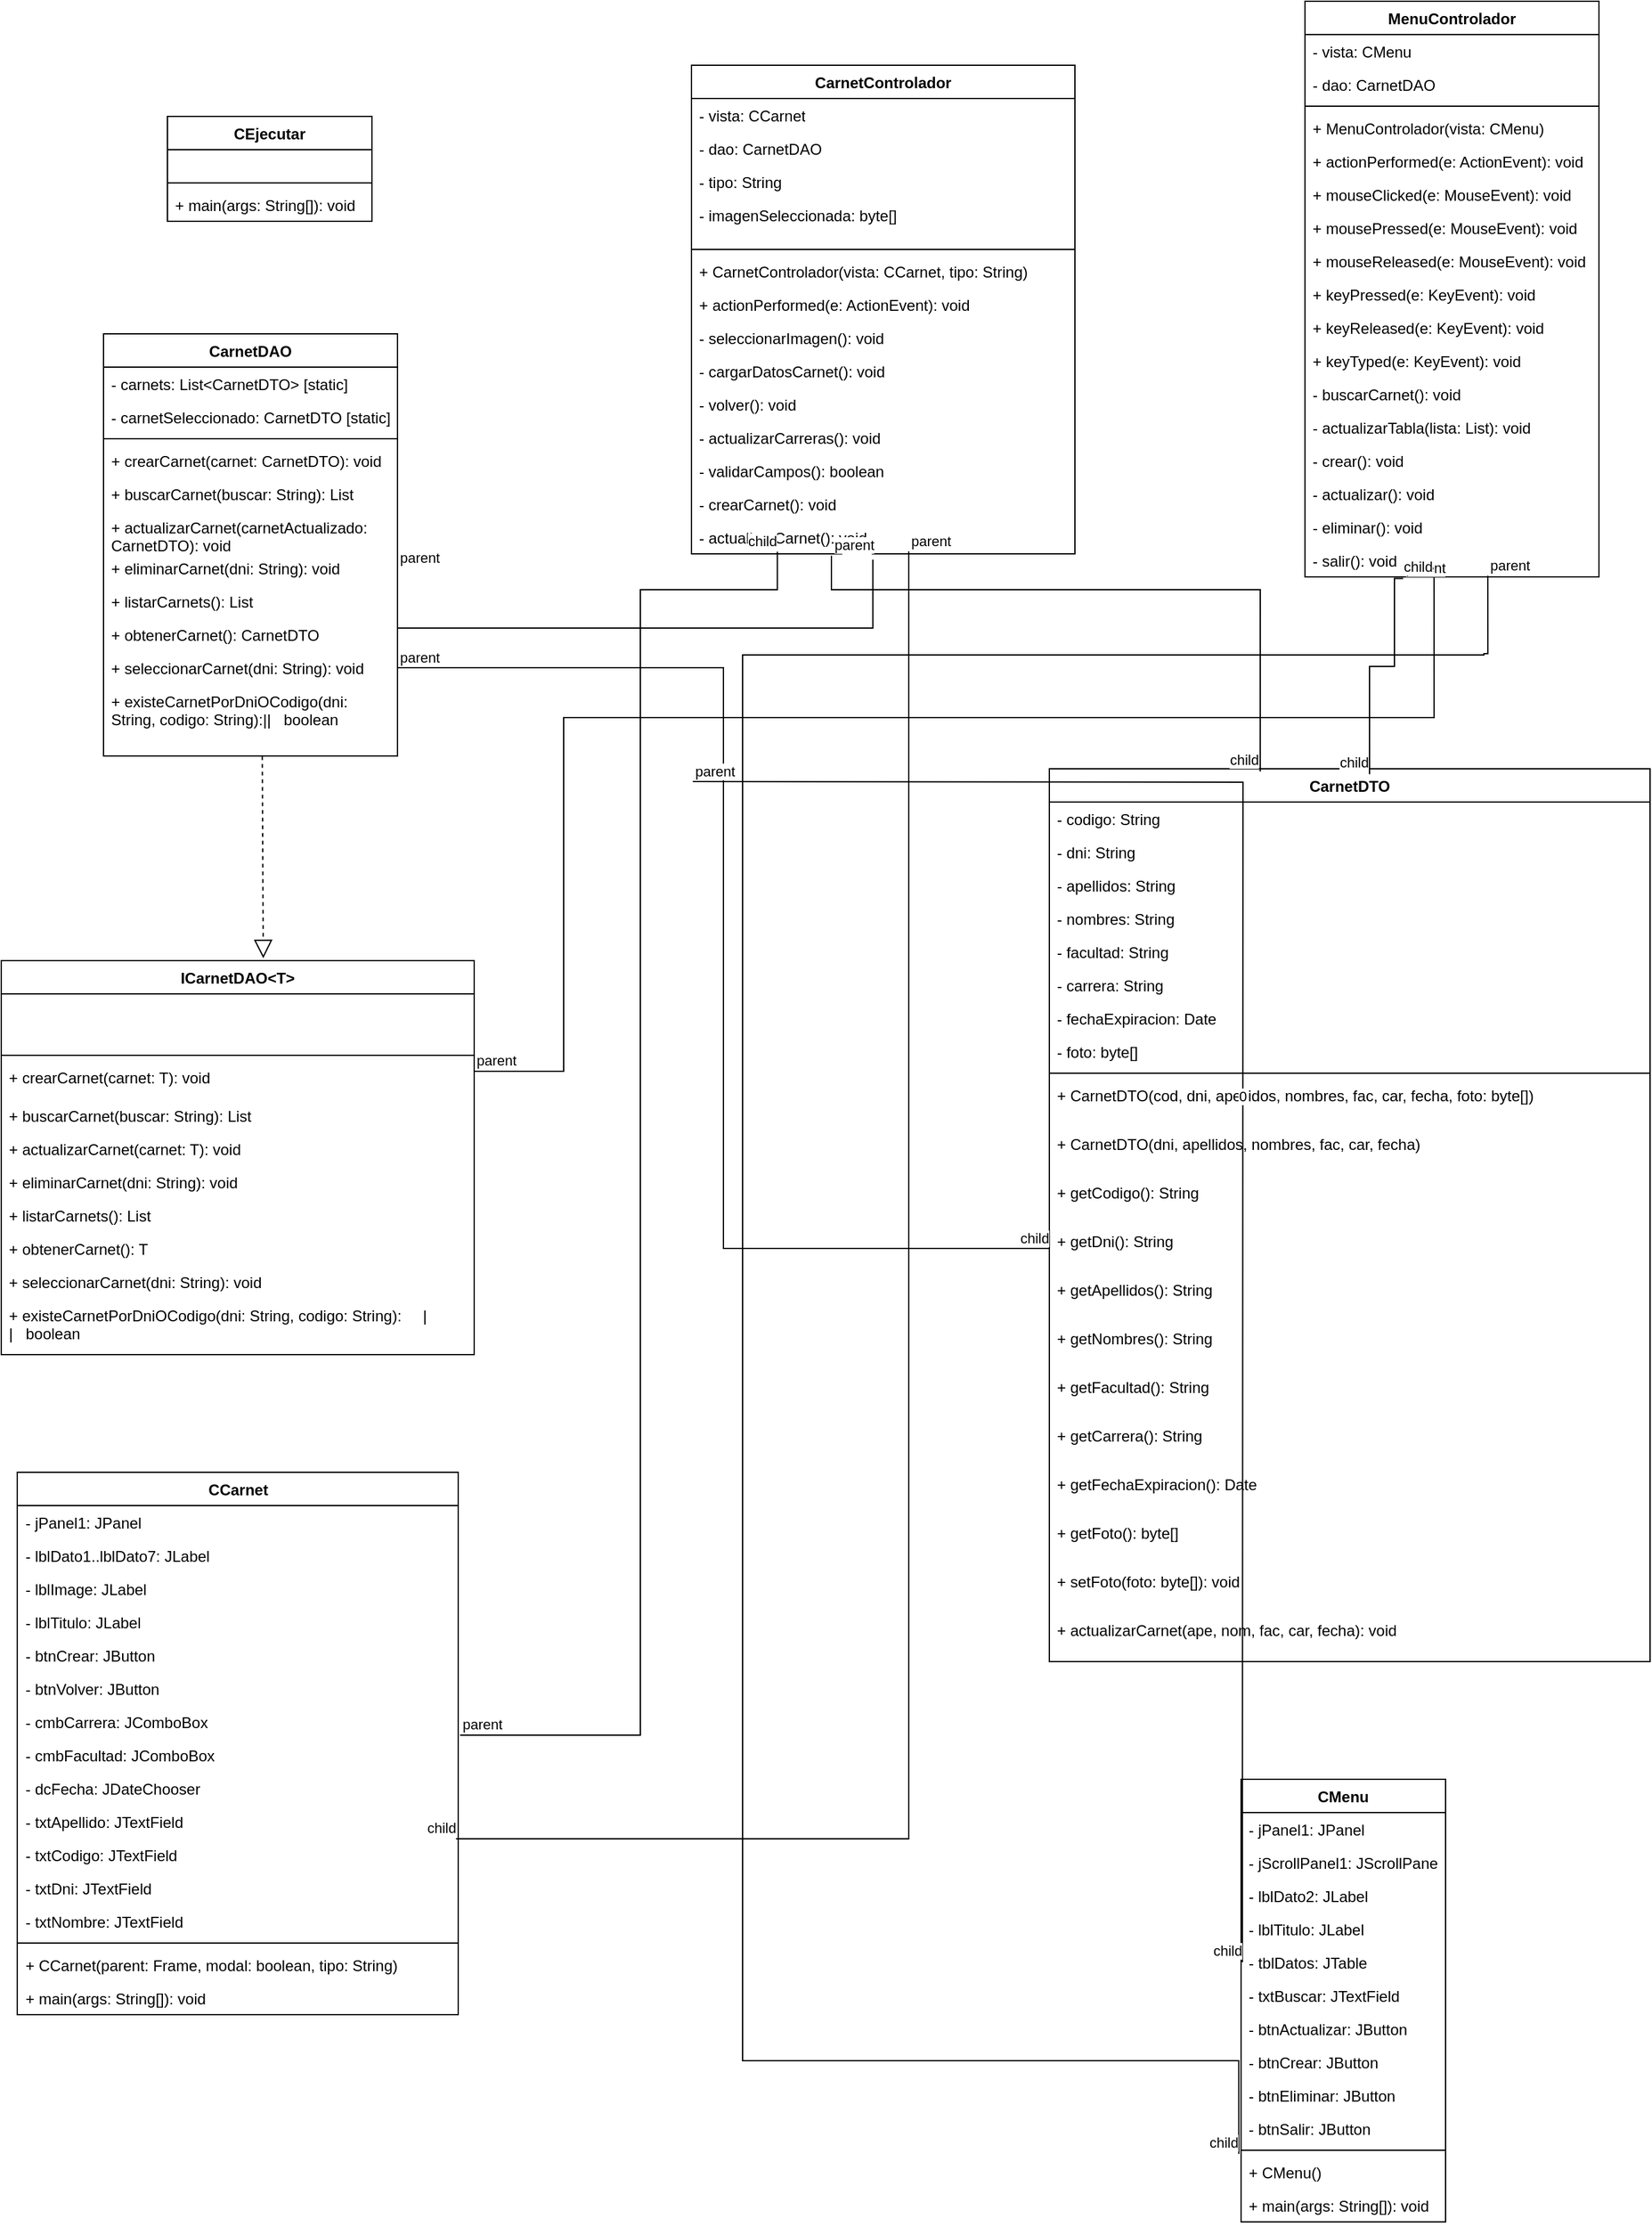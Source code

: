 <mxfile version="26.2.14">
  <diagram name="Página-1" id="1WDI7bkXroPuL8pPdMSs">
    <mxGraphModel dx="2328" dy="824" grid="1" gridSize="10" guides="1" tooltips="1" connect="1" arrows="1" fold="1" page="1" pageScale="1" pageWidth="827" pageHeight="1169" math="0" shadow="0">
      <root>
        <mxCell id="0" />
        <mxCell id="1" parent="0" />
        <mxCell id="vDayqFZo1VbvIVlrN7os-1" value="&lt;font style=&quot;vertical-align: inherit;&quot;&gt;&lt;font style=&quot;vertical-align: inherit;&quot;&gt;&lt;font style=&quot;vertical-align: inherit;&quot;&gt;&lt;font style=&quot;vertical-align: inherit;&quot;&gt;CarnetControlador&lt;/font&gt;&lt;/font&gt;&lt;/font&gt;&lt;/font&gt;" style="swimlane;fontStyle=1;align=center;verticalAlign=top;childLayout=stackLayout;horizontal=1;startSize=26;horizontalStack=0;resizeParent=1;resizeParentMax=0;resizeLast=0;collapsible=1;marginBottom=0;whiteSpace=wrap;html=1;" vertex="1" parent="1">
          <mxGeometry x="-110" y="80" width="300" height="382" as="geometry" />
        </mxCell>
        <mxCell id="vDayqFZo1VbvIVlrN7os-2" value="&lt;font style=&quot;vertical-align: inherit;&quot;&gt;&lt;font style=&quot;vertical-align: inherit;&quot;&gt;- vista: CCarnet&lt;/font&gt;&lt;/font&gt;" style="text;strokeColor=none;fillColor=none;align=left;verticalAlign=top;spacingLeft=4;spacingRight=4;overflow=hidden;rotatable=0;points=[[0,0.5],[1,0.5]];portConstraint=eastwest;whiteSpace=wrap;html=1;" vertex="1" parent="vDayqFZo1VbvIVlrN7os-1">
          <mxGeometry y="26" width="300" height="26" as="geometry" />
        </mxCell>
        <mxCell id="vDayqFZo1VbvIVlrN7os-44" value="- dao: CarnetDAO" style="text;strokeColor=none;fillColor=none;align=left;verticalAlign=top;spacingLeft=4;spacingRight=4;overflow=hidden;rotatable=0;points=[[0,0.5],[1,0.5]];portConstraint=eastwest;whiteSpace=wrap;html=1;" vertex="1" parent="vDayqFZo1VbvIVlrN7os-1">
          <mxGeometry y="52" width="300" height="26" as="geometry" />
        </mxCell>
        <mxCell id="vDayqFZo1VbvIVlrN7os-43" value="- tipo: String" style="text;strokeColor=none;fillColor=none;align=left;verticalAlign=top;spacingLeft=4;spacingRight=4;overflow=hidden;rotatable=0;points=[[0,0.5],[1,0.5]];portConstraint=eastwest;whiteSpace=wrap;html=1;" vertex="1" parent="vDayqFZo1VbvIVlrN7os-1">
          <mxGeometry y="78" width="300" height="26" as="geometry" />
        </mxCell>
        <mxCell id="vDayqFZo1VbvIVlrN7os-42" value="- imagenSeleccionada: byte[]" style="text;strokeColor=none;fillColor=none;align=left;verticalAlign=top;spacingLeft=4;spacingRight=4;overflow=hidden;rotatable=0;points=[[0,0.5],[1,0.5]];portConstraint=eastwest;whiteSpace=wrap;html=1;" vertex="1" parent="vDayqFZo1VbvIVlrN7os-1">
          <mxGeometry y="104" width="300" height="36" as="geometry" />
        </mxCell>
        <mxCell id="vDayqFZo1VbvIVlrN7os-3" value="" style="line;strokeWidth=1;fillColor=none;align=left;verticalAlign=middle;spacingTop=-1;spacingLeft=3;spacingRight=3;rotatable=0;labelPosition=right;points=[];portConstraint=eastwest;strokeColor=inherit;" vertex="1" parent="vDayqFZo1VbvIVlrN7os-1">
          <mxGeometry y="140" width="300" height="8" as="geometry" />
        </mxCell>
        <mxCell id="vDayqFZo1VbvIVlrN7os-4" value="+ CarnetControlador(vista: CCarnet, tipo: String)" style="text;strokeColor=none;fillColor=none;align=left;verticalAlign=top;spacingLeft=4;spacingRight=4;overflow=hidden;rotatable=0;points=[[0,0.5],[1,0.5]];portConstraint=eastwest;whiteSpace=wrap;html=1;" vertex="1" parent="vDayqFZo1VbvIVlrN7os-1">
          <mxGeometry y="148" width="300" height="26" as="geometry" />
        </mxCell>
        <mxCell id="vDayqFZo1VbvIVlrN7os-50" value="+ actionPerformed(e: ActionEvent): void" style="text;strokeColor=none;fillColor=none;align=left;verticalAlign=top;spacingLeft=4;spacingRight=4;overflow=hidden;rotatable=0;points=[[0,0.5],[1,0.5]];portConstraint=eastwest;whiteSpace=wrap;html=1;" vertex="1" parent="vDayqFZo1VbvIVlrN7os-1">
          <mxGeometry y="174" width="300" height="26" as="geometry" />
        </mxCell>
        <mxCell id="vDayqFZo1VbvIVlrN7os-49" value="- seleccionarImagen(): void" style="text;strokeColor=none;fillColor=none;align=left;verticalAlign=top;spacingLeft=4;spacingRight=4;overflow=hidden;rotatable=0;points=[[0,0.5],[1,0.5]];portConstraint=eastwest;whiteSpace=wrap;html=1;" vertex="1" parent="vDayqFZo1VbvIVlrN7os-1">
          <mxGeometry y="200" width="300" height="26" as="geometry" />
        </mxCell>
        <mxCell id="vDayqFZo1VbvIVlrN7os-48" value="- cargarDatosCarnet(): void" style="text;strokeColor=none;fillColor=none;align=left;verticalAlign=top;spacingLeft=4;spacingRight=4;overflow=hidden;rotatable=0;points=[[0,0.5],[1,0.5]];portConstraint=eastwest;whiteSpace=wrap;html=1;" vertex="1" parent="vDayqFZo1VbvIVlrN7os-1">
          <mxGeometry y="226" width="300" height="26" as="geometry" />
        </mxCell>
        <mxCell id="vDayqFZo1VbvIVlrN7os-47" value="- volver(): void" style="text;strokeColor=none;fillColor=none;align=left;verticalAlign=top;spacingLeft=4;spacingRight=4;overflow=hidden;rotatable=0;points=[[0,0.5],[1,0.5]];portConstraint=eastwest;whiteSpace=wrap;html=1;" vertex="1" parent="vDayqFZo1VbvIVlrN7os-1">
          <mxGeometry y="252" width="300" height="26" as="geometry" />
        </mxCell>
        <mxCell id="vDayqFZo1VbvIVlrN7os-46" value="- actualizarCarreras(): void" style="text;strokeColor=none;fillColor=none;align=left;verticalAlign=top;spacingLeft=4;spacingRight=4;overflow=hidden;rotatable=0;points=[[0,0.5],[1,0.5]];portConstraint=eastwest;whiteSpace=wrap;html=1;" vertex="1" parent="vDayqFZo1VbvIVlrN7os-1">
          <mxGeometry y="278" width="300" height="26" as="geometry" />
        </mxCell>
        <mxCell id="vDayqFZo1VbvIVlrN7os-45" value="- validarCampos(): boolean" style="text;strokeColor=none;fillColor=none;align=left;verticalAlign=top;spacingLeft=4;spacingRight=4;overflow=hidden;rotatable=0;points=[[0,0.5],[1,0.5]];portConstraint=eastwest;whiteSpace=wrap;html=1;" vertex="1" parent="vDayqFZo1VbvIVlrN7os-1">
          <mxGeometry y="304" width="300" height="26" as="geometry" />
        </mxCell>
        <mxCell id="vDayqFZo1VbvIVlrN7os-52" value="- crearCarnet(): void" style="text;strokeColor=none;fillColor=none;align=left;verticalAlign=top;spacingLeft=4;spacingRight=4;overflow=hidden;rotatable=0;points=[[0,0.5],[1,0.5]];portConstraint=eastwest;whiteSpace=wrap;html=1;" vertex="1" parent="vDayqFZo1VbvIVlrN7os-1">
          <mxGeometry y="330" width="300" height="26" as="geometry" />
        </mxCell>
        <mxCell id="vDayqFZo1VbvIVlrN7os-51" value="- actualizarCarnet(): void" style="text;strokeColor=none;fillColor=none;align=left;verticalAlign=top;spacingLeft=4;spacingRight=4;overflow=hidden;rotatable=0;points=[[0,0.5],[1,0.5]];portConstraint=eastwest;whiteSpace=wrap;html=1;" vertex="1" parent="vDayqFZo1VbvIVlrN7os-1">
          <mxGeometry y="356" width="300" height="26" as="geometry" />
        </mxCell>
        <mxCell id="vDayqFZo1VbvIVlrN7os-21" value="MenuControlador" style="swimlane;fontStyle=1;align=center;verticalAlign=top;childLayout=stackLayout;horizontal=1;startSize=26;horizontalStack=0;resizeParent=1;resizeParentMax=0;resizeLast=0;collapsible=1;marginBottom=0;whiteSpace=wrap;html=1;" vertex="1" parent="1">
          <mxGeometry x="370" y="30" width="230" height="450" as="geometry" />
        </mxCell>
        <mxCell id="vDayqFZo1VbvIVlrN7os-22" value="- vista: CMenu" style="text;strokeColor=none;fillColor=none;align=left;verticalAlign=top;spacingLeft=4;spacingRight=4;overflow=hidden;rotatable=0;points=[[0,0.5],[1,0.5]];portConstraint=eastwest;whiteSpace=wrap;html=1;" vertex="1" parent="vDayqFZo1VbvIVlrN7os-21">
          <mxGeometry y="26" width="230" height="26" as="geometry" />
        </mxCell>
        <mxCell id="vDayqFZo1VbvIVlrN7os-53" value="- dao: CarnetDAO" style="text;strokeColor=none;fillColor=none;align=left;verticalAlign=top;spacingLeft=4;spacingRight=4;overflow=hidden;rotatable=0;points=[[0,0.5],[1,0.5]];portConstraint=eastwest;whiteSpace=wrap;html=1;" vertex="1" parent="vDayqFZo1VbvIVlrN7os-21">
          <mxGeometry y="52" width="230" height="26" as="geometry" />
        </mxCell>
        <mxCell id="vDayqFZo1VbvIVlrN7os-23" value="" style="line;strokeWidth=1;fillColor=none;align=left;verticalAlign=middle;spacingTop=-1;spacingLeft=3;spacingRight=3;rotatable=0;labelPosition=right;points=[];portConstraint=eastwest;strokeColor=inherit;" vertex="1" parent="vDayqFZo1VbvIVlrN7os-21">
          <mxGeometry y="78" width="230" height="8" as="geometry" />
        </mxCell>
        <mxCell id="vDayqFZo1VbvIVlrN7os-24" value="+ MenuControlador(vista: CMenu)" style="text;strokeColor=none;fillColor=none;align=left;verticalAlign=top;spacingLeft=4;spacingRight=4;overflow=hidden;rotatable=0;points=[[0,0.5],[1,0.5]];portConstraint=eastwest;whiteSpace=wrap;html=1;" vertex="1" parent="vDayqFZo1VbvIVlrN7os-21">
          <mxGeometry y="86" width="230" height="26" as="geometry" />
        </mxCell>
        <mxCell id="vDayqFZo1VbvIVlrN7os-65" value="+ actionPerformed(e: ActionEvent): void" style="text;strokeColor=none;fillColor=none;align=left;verticalAlign=top;spacingLeft=4;spacingRight=4;overflow=hidden;rotatable=0;points=[[0,0.5],[1,0.5]];portConstraint=eastwest;whiteSpace=wrap;html=1;" vertex="1" parent="vDayqFZo1VbvIVlrN7os-21">
          <mxGeometry y="112" width="230" height="26" as="geometry" />
        </mxCell>
        <mxCell id="vDayqFZo1VbvIVlrN7os-64" value="+ mouseClicked(e: MouseEvent): void" style="text;strokeColor=none;fillColor=none;align=left;verticalAlign=top;spacingLeft=4;spacingRight=4;overflow=hidden;rotatable=0;points=[[0,0.5],[1,0.5]];portConstraint=eastwest;whiteSpace=wrap;html=1;" vertex="1" parent="vDayqFZo1VbvIVlrN7os-21">
          <mxGeometry y="138" width="230" height="26" as="geometry" />
        </mxCell>
        <mxCell id="vDayqFZo1VbvIVlrN7os-63" value="+ mousePressed(e: MouseEvent): void" style="text;strokeColor=none;fillColor=none;align=left;verticalAlign=top;spacingLeft=4;spacingRight=4;overflow=hidden;rotatable=0;points=[[0,0.5],[1,0.5]];portConstraint=eastwest;whiteSpace=wrap;html=1;" vertex="1" parent="vDayqFZo1VbvIVlrN7os-21">
          <mxGeometry y="164" width="230" height="26" as="geometry" />
        </mxCell>
        <mxCell id="vDayqFZo1VbvIVlrN7os-62" value="+ mouseReleased(e: MouseEvent): void" style="text;strokeColor=none;fillColor=none;align=left;verticalAlign=top;spacingLeft=4;spacingRight=4;overflow=hidden;rotatable=0;points=[[0,0.5],[1,0.5]];portConstraint=eastwest;whiteSpace=wrap;html=1;" vertex="1" parent="vDayqFZo1VbvIVlrN7os-21">
          <mxGeometry y="190" width="230" height="26" as="geometry" />
        </mxCell>
        <mxCell id="vDayqFZo1VbvIVlrN7os-61" value="+ keyPressed(e: KeyEvent): void" style="text;strokeColor=none;fillColor=none;align=left;verticalAlign=top;spacingLeft=4;spacingRight=4;overflow=hidden;rotatable=0;points=[[0,0.5],[1,0.5]];portConstraint=eastwest;whiteSpace=wrap;html=1;" vertex="1" parent="vDayqFZo1VbvIVlrN7os-21">
          <mxGeometry y="216" width="230" height="26" as="geometry" />
        </mxCell>
        <mxCell id="vDayqFZo1VbvIVlrN7os-60" value="+ keyReleased(e: KeyEvent): void" style="text;strokeColor=none;fillColor=none;align=left;verticalAlign=top;spacingLeft=4;spacingRight=4;overflow=hidden;rotatable=0;points=[[0,0.5],[1,0.5]];portConstraint=eastwest;whiteSpace=wrap;html=1;" vertex="1" parent="vDayqFZo1VbvIVlrN7os-21">
          <mxGeometry y="242" width="230" height="26" as="geometry" />
        </mxCell>
        <mxCell id="vDayqFZo1VbvIVlrN7os-59" value="+ keyTyped(e: KeyEvent): void" style="text;strokeColor=none;fillColor=none;align=left;verticalAlign=top;spacingLeft=4;spacingRight=4;overflow=hidden;rotatable=0;points=[[0,0.5],[1,0.5]];portConstraint=eastwest;whiteSpace=wrap;html=1;" vertex="1" parent="vDayqFZo1VbvIVlrN7os-21">
          <mxGeometry y="268" width="230" height="26" as="geometry" />
        </mxCell>
        <mxCell id="vDayqFZo1VbvIVlrN7os-58" value="- buscarCarnet(): void" style="text;strokeColor=none;fillColor=none;align=left;verticalAlign=top;spacingLeft=4;spacingRight=4;overflow=hidden;rotatable=0;points=[[0,0.5],[1,0.5]];portConstraint=eastwest;whiteSpace=wrap;html=1;" vertex="1" parent="vDayqFZo1VbvIVlrN7os-21">
          <mxGeometry y="294" width="230" height="26" as="geometry" />
        </mxCell>
        <mxCell id="vDayqFZo1VbvIVlrN7os-57" value="- actualizarTabla(lista: List&lt;CarnetDTO&gt;): void" style="text;strokeColor=none;fillColor=none;align=left;verticalAlign=top;spacingLeft=4;spacingRight=4;overflow=hidden;rotatable=0;points=[[0,0.5],[1,0.5]];portConstraint=eastwest;whiteSpace=wrap;html=1;" vertex="1" parent="vDayqFZo1VbvIVlrN7os-21">
          <mxGeometry y="320" width="230" height="26" as="geometry" />
        </mxCell>
        <mxCell id="vDayqFZo1VbvIVlrN7os-56" value="- crear(): void" style="text;strokeColor=none;fillColor=none;align=left;verticalAlign=top;spacingLeft=4;spacingRight=4;overflow=hidden;rotatable=0;points=[[0,0.5],[1,0.5]];portConstraint=eastwest;whiteSpace=wrap;html=1;" vertex="1" parent="vDayqFZo1VbvIVlrN7os-21">
          <mxGeometry y="346" width="230" height="26" as="geometry" />
        </mxCell>
        <mxCell id="vDayqFZo1VbvIVlrN7os-55" value="- actualizar(): void" style="text;strokeColor=none;fillColor=none;align=left;verticalAlign=top;spacingLeft=4;spacingRight=4;overflow=hidden;rotatable=0;points=[[0,0.5],[1,0.5]];portConstraint=eastwest;whiteSpace=wrap;html=1;" vertex="1" parent="vDayqFZo1VbvIVlrN7os-21">
          <mxGeometry y="372" width="230" height="26" as="geometry" />
        </mxCell>
        <mxCell id="vDayqFZo1VbvIVlrN7os-54" value="- eliminar(): void" style="text;strokeColor=none;fillColor=none;align=left;verticalAlign=top;spacingLeft=4;spacingRight=4;overflow=hidden;rotatable=0;points=[[0,0.5],[1,0.5]];portConstraint=eastwest;whiteSpace=wrap;html=1;" vertex="1" parent="vDayqFZo1VbvIVlrN7os-21">
          <mxGeometry y="398" width="230" height="26" as="geometry" />
        </mxCell>
        <mxCell id="vDayqFZo1VbvIVlrN7os-66" value="- salir(): void" style="text;strokeColor=none;fillColor=none;align=left;verticalAlign=top;spacingLeft=4;spacingRight=4;overflow=hidden;rotatable=0;points=[[0,0.5],[1,0.5]];portConstraint=eastwest;whiteSpace=wrap;html=1;" vertex="1" parent="vDayqFZo1VbvIVlrN7os-21">
          <mxGeometry y="424" width="230" height="26" as="geometry" />
        </mxCell>
        <mxCell id="vDayqFZo1VbvIVlrN7os-25" value="CEjecutar" style="swimlane;fontStyle=1;align=center;verticalAlign=top;childLayout=stackLayout;horizontal=1;startSize=26;horizontalStack=0;resizeParent=1;resizeParentMax=0;resizeLast=0;collapsible=1;marginBottom=0;whiteSpace=wrap;html=1;" vertex="1" parent="1">
          <mxGeometry x="-520" y="120" width="160" height="82" as="geometry" />
        </mxCell>
        <mxCell id="vDayqFZo1VbvIVlrN7os-67" style="text;strokeColor=none;fillColor=none;align=left;verticalAlign=top;spacingLeft=4;spacingRight=4;overflow=hidden;rotatable=0;points=[[0,0.5],[1,0.5]];portConstraint=eastwest;whiteSpace=wrap;html=1;" vertex="1" parent="vDayqFZo1VbvIVlrN7os-25">
          <mxGeometry y="26" width="160" height="22" as="geometry" />
        </mxCell>
        <mxCell id="vDayqFZo1VbvIVlrN7os-27" value="" style="line;strokeWidth=1;fillColor=none;align=left;verticalAlign=middle;spacingTop=-1;spacingLeft=3;spacingRight=3;rotatable=0;labelPosition=right;points=[];portConstraint=eastwest;strokeColor=inherit;" vertex="1" parent="vDayqFZo1VbvIVlrN7os-25">
          <mxGeometry y="48" width="160" height="8" as="geometry" />
        </mxCell>
        <mxCell id="vDayqFZo1VbvIVlrN7os-28" value="+ main(args: String[]): void" style="text;strokeColor=none;fillColor=none;align=left;verticalAlign=top;spacingLeft=4;spacingRight=4;overflow=hidden;rotatable=0;points=[[0,0.5],[1,0.5]];portConstraint=eastwest;whiteSpace=wrap;html=1;" vertex="1" parent="vDayqFZo1VbvIVlrN7os-25">
          <mxGeometry y="56" width="160" height="26" as="geometry" />
        </mxCell>
        <mxCell id="vDayqFZo1VbvIVlrN7os-29" value="CarnetDAO" style="swimlane;fontStyle=1;align=center;verticalAlign=top;childLayout=stackLayout;horizontal=1;startSize=26;horizontalStack=0;resizeParent=1;resizeParentMax=0;resizeLast=0;collapsible=1;marginBottom=0;whiteSpace=wrap;html=1;" vertex="1" parent="1">
          <mxGeometry x="-570" y="290" width="230" height="330" as="geometry" />
        </mxCell>
        <mxCell id="vDayqFZo1VbvIVlrN7os-30" value="- carnets: List&amp;lt;CarnetDTO&amp;gt; [static]" style="text;strokeColor=none;fillColor=none;align=left;verticalAlign=top;spacingLeft=4;spacingRight=4;overflow=hidden;rotatable=0;points=[[0,0.5],[1,0.5]];portConstraint=eastwest;whiteSpace=wrap;html=1;" vertex="1" parent="vDayqFZo1VbvIVlrN7os-29">
          <mxGeometry y="26" width="230" height="26" as="geometry" />
        </mxCell>
        <mxCell id="vDayqFZo1VbvIVlrN7os-68" value="- carnetSeleccionado: CarnetDTO [static]" style="text;strokeColor=none;fillColor=none;align=left;verticalAlign=top;spacingLeft=4;spacingRight=4;overflow=hidden;rotatable=0;points=[[0,0.5],[1,0.5]];portConstraint=eastwest;whiteSpace=wrap;html=1;" vertex="1" parent="vDayqFZo1VbvIVlrN7os-29">
          <mxGeometry y="52" width="230" height="26" as="geometry" />
        </mxCell>
        <mxCell id="vDayqFZo1VbvIVlrN7os-31" value="" style="line;strokeWidth=1;fillColor=none;align=left;verticalAlign=middle;spacingTop=-1;spacingLeft=3;spacingRight=3;rotatable=0;labelPosition=right;points=[];portConstraint=eastwest;strokeColor=inherit;" vertex="1" parent="vDayqFZo1VbvIVlrN7os-29">
          <mxGeometry y="78" width="230" height="8" as="geometry" />
        </mxCell>
        <mxCell id="vDayqFZo1VbvIVlrN7os-32" value="+ crearCarnet(carnet: CarnetDTO): void" style="text;strokeColor=none;fillColor=none;align=left;verticalAlign=top;spacingLeft=4;spacingRight=4;overflow=hidden;rotatable=0;points=[[0,0.5],[1,0.5]];portConstraint=eastwest;whiteSpace=wrap;html=1;" vertex="1" parent="vDayqFZo1VbvIVlrN7os-29">
          <mxGeometry y="86" width="230" height="26" as="geometry" />
        </mxCell>
        <mxCell id="vDayqFZo1VbvIVlrN7os-72" value="+ buscarCarnet(buscar: String): List&lt;CarnetDTO&gt;" style="text;strokeColor=none;fillColor=none;align=left;verticalAlign=top;spacingLeft=4;spacingRight=4;overflow=hidden;rotatable=0;points=[[0,0.5],[1,0.5]];portConstraint=eastwest;whiteSpace=wrap;html=1;" vertex="1" parent="vDayqFZo1VbvIVlrN7os-29">
          <mxGeometry y="112" width="230" height="26" as="geometry" />
        </mxCell>
        <mxCell id="vDayqFZo1VbvIVlrN7os-71" value="+ actualizarCarnet(carnetActualizado: CarnetDTO): void" style="text;strokeColor=none;fillColor=none;align=left;verticalAlign=top;spacingLeft=4;spacingRight=4;overflow=hidden;rotatable=0;points=[[0,0.5],[1,0.5]];portConstraint=eastwest;whiteSpace=wrap;html=1;" vertex="1" parent="vDayqFZo1VbvIVlrN7os-29">
          <mxGeometry y="138" width="230" height="32" as="geometry" />
        </mxCell>
        <mxCell id="vDayqFZo1VbvIVlrN7os-70" value="+ eliminarCarnet(dni: String): void" style="text;strokeColor=none;fillColor=none;align=left;verticalAlign=top;spacingLeft=4;spacingRight=4;overflow=hidden;rotatable=0;points=[[0,0.5],[1,0.5]];portConstraint=eastwest;whiteSpace=wrap;html=1;" vertex="1" parent="vDayqFZo1VbvIVlrN7os-29">
          <mxGeometry y="170" width="230" height="26" as="geometry" />
        </mxCell>
        <mxCell id="vDayqFZo1VbvIVlrN7os-69" value="+ listarCarnets(): List&lt;CarnetDTO&gt;" style="text;strokeColor=none;fillColor=none;align=left;verticalAlign=top;spacingLeft=4;spacingRight=4;overflow=hidden;rotatable=0;points=[[0,0.5],[1,0.5]];portConstraint=eastwest;whiteSpace=wrap;html=1;" vertex="1" parent="vDayqFZo1VbvIVlrN7os-29">
          <mxGeometry y="196" width="230" height="26" as="geometry" />
        </mxCell>
        <mxCell id="vDayqFZo1VbvIVlrN7os-74" value="+ obtenerCarnet(): CarnetDTO" style="text;strokeColor=none;fillColor=none;align=left;verticalAlign=top;spacingLeft=4;spacingRight=4;overflow=hidden;rotatable=0;points=[[0,0.5],[1,0.5]];portConstraint=eastwest;whiteSpace=wrap;html=1;" vertex="1" parent="vDayqFZo1VbvIVlrN7os-29">
          <mxGeometry y="222" width="230" height="26" as="geometry" />
        </mxCell>
        <mxCell id="vDayqFZo1VbvIVlrN7os-73" value="+ seleccionarCarnet(dni: String): void" style="text;strokeColor=none;fillColor=none;align=left;verticalAlign=top;spacingLeft=4;spacingRight=4;overflow=hidden;rotatable=0;points=[[0,0.5],[1,0.5]];portConstraint=eastwest;whiteSpace=wrap;html=1;" vertex="1" parent="vDayqFZo1VbvIVlrN7os-29">
          <mxGeometry y="248" width="230" height="26" as="geometry" />
        </mxCell>
        <mxCell id="vDayqFZo1VbvIVlrN7os-75" value="+ existeCarnetPorDniOCodigo(dni: String, codigo: String):||&amp;nbsp; &amp;nbsp;boolean" style="text;strokeColor=none;fillColor=none;align=left;verticalAlign=top;spacingLeft=4;spacingRight=4;overflow=hidden;rotatable=0;points=[[0,0.5],[1,0.5]];portConstraint=eastwest;whiteSpace=wrap;html=1;" vertex="1" parent="vDayqFZo1VbvIVlrN7os-29">
          <mxGeometry y="274" width="230" height="56" as="geometry" />
        </mxCell>
        <mxCell id="vDayqFZo1VbvIVlrN7os-33" value="ICarnetDAO&amp;lt;T&amp;gt;" style="swimlane;fontStyle=1;align=center;verticalAlign=top;childLayout=stackLayout;horizontal=1;startSize=26;horizontalStack=0;resizeParent=1;resizeParentMax=0;resizeLast=0;collapsible=1;marginBottom=0;whiteSpace=wrap;html=1;" vertex="1" parent="1">
          <mxGeometry x="-650" y="780" width="370" height="308" as="geometry" />
        </mxCell>
        <mxCell id="vDayqFZo1VbvIVlrN7os-86" style="text;strokeColor=none;fillColor=none;align=left;verticalAlign=top;spacingLeft=4;spacingRight=4;overflow=hidden;rotatable=0;points=[[0,0.5],[1,0.5]];portConstraint=eastwest;whiteSpace=wrap;html=1;" vertex="1" parent="vDayqFZo1VbvIVlrN7os-33">
          <mxGeometry y="26" width="370" height="44" as="geometry" />
        </mxCell>
        <mxCell id="vDayqFZo1VbvIVlrN7os-35" value="" style="line;strokeWidth=1;fillColor=none;align=left;verticalAlign=middle;spacingTop=-1;spacingLeft=3;spacingRight=3;rotatable=0;labelPosition=right;points=[];portConstraint=eastwest;strokeColor=inherit;" vertex="1" parent="vDayqFZo1VbvIVlrN7os-33">
          <mxGeometry y="70" width="370" height="8" as="geometry" />
        </mxCell>
        <mxCell id="vDayqFZo1VbvIVlrN7os-36" value="+ crearCarnet(carnet: T): void" style="text;strokeColor=none;fillColor=none;align=left;verticalAlign=top;spacingLeft=4;spacingRight=4;overflow=hidden;rotatable=0;points=[[0,0.5],[1,0.5]];portConstraint=eastwest;whiteSpace=wrap;html=1;" vertex="1" parent="vDayqFZo1VbvIVlrN7os-33">
          <mxGeometry y="78" width="370" height="30" as="geometry" />
        </mxCell>
        <mxCell id="vDayqFZo1VbvIVlrN7os-85" value="+ buscarCarnet(buscar: String): List&lt;T&gt;" style="text;strokeColor=none;fillColor=none;align=left;verticalAlign=top;spacingLeft=4;spacingRight=4;overflow=hidden;rotatable=0;points=[[0,0.5],[1,0.5]];portConstraint=eastwest;whiteSpace=wrap;html=1;" vertex="1" parent="vDayqFZo1VbvIVlrN7os-33">
          <mxGeometry y="108" width="370" height="26" as="geometry" />
        </mxCell>
        <mxCell id="vDayqFZo1VbvIVlrN7os-84" value="+ actualizarCarnet(carnet: T): void" style="text;strokeColor=none;fillColor=none;align=left;verticalAlign=top;spacingLeft=4;spacingRight=4;overflow=hidden;rotatable=0;points=[[0,0.5],[1,0.5]];portConstraint=eastwest;whiteSpace=wrap;html=1;" vertex="1" parent="vDayqFZo1VbvIVlrN7os-33">
          <mxGeometry y="134" width="370" height="26" as="geometry" />
        </mxCell>
        <mxCell id="vDayqFZo1VbvIVlrN7os-83" value="+ eliminarCarnet(dni: String): void" style="text;strokeColor=none;fillColor=none;align=left;verticalAlign=top;spacingLeft=4;spacingRight=4;overflow=hidden;rotatable=0;points=[[0,0.5],[1,0.5]];portConstraint=eastwest;whiteSpace=wrap;html=1;" vertex="1" parent="vDayqFZo1VbvIVlrN7os-33">
          <mxGeometry y="160" width="370" height="26" as="geometry" />
        </mxCell>
        <mxCell id="vDayqFZo1VbvIVlrN7os-82" value="+ listarCarnets(): List&lt;T&gt;" style="text;strokeColor=none;fillColor=none;align=left;verticalAlign=top;spacingLeft=4;spacingRight=4;overflow=hidden;rotatable=0;points=[[0,0.5],[1,0.5]];portConstraint=eastwest;whiteSpace=wrap;html=1;" vertex="1" parent="vDayqFZo1VbvIVlrN7os-33">
          <mxGeometry y="186" width="370" height="26" as="geometry" />
        </mxCell>
        <mxCell id="vDayqFZo1VbvIVlrN7os-81" value="+ obtenerCarnet(): T" style="text;strokeColor=none;fillColor=none;align=left;verticalAlign=top;spacingLeft=4;spacingRight=4;overflow=hidden;rotatable=0;points=[[0,0.5],[1,0.5]];portConstraint=eastwest;whiteSpace=wrap;html=1;" vertex="1" parent="vDayqFZo1VbvIVlrN7os-33">
          <mxGeometry y="212" width="370" height="26" as="geometry" />
        </mxCell>
        <mxCell id="vDayqFZo1VbvIVlrN7os-80" value="+ seleccionarCarnet(dni: String): void" style="text;strokeColor=none;fillColor=none;align=left;verticalAlign=top;spacingLeft=4;spacingRight=4;overflow=hidden;rotatable=0;points=[[0,0.5],[1,0.5]];portConstraint=eastwest;whiteSpace=wrap;html=1;" vertex="1" parent="vDayqFZo1VbvIVlrN7os-33">
          <mxGeometry y="238" width="370" height="26" as="geometry" />
        </mxCell>
        <mxCell id="vDayqFZo1VbvIVlrN7os-79" value="+ existeCarnetPorDniOCodigo(dni: String, codigo: String):     |&#xa;|   boolean" style="text;strokeColor=none;fillColor=none;align=left;verticalAlign=top;spacingLeft=4;spacingRight=4;overflow=hidden;rotatable=0;points=[[0,0.5],[1,0.5]];portConstraint=eastwest;whiteSpace=wrap;html=1;" vertex="1" parent="vDayqFZo1VbvIVlrN7os-33">
          <mxGeometry y="264" width="370" height="44" as="geometry" />
        </mxCell>
        <mxCell id="vDayqFZo1VbvIVlrN7os-37" value="CarnetDTO" style="swimlane;fontStyle=1;align=center;verticalAlign=top;childLayout=stackLayout;horizontal=1;startSize=26;horizontalStack=0;resizeParent=1;resizeParentMax=0;resizeLast=0;collapsible=1;marginBottom=0;whiteSpace=wrap;html=1;" vertex="1" parent="1">
          <mxGeometry x="170" y="630" width="470" height="698" as="geometry" />
        </mxCell>
        <mxCell id="vDayqFZo1VbvIVlrN7os-38" value="- codigo: String" style="text;strokeColor=none;fillColor=none;align=left;verticalAlign=top;spacingLeft=4;spacingRight=4;overflow=hidden;rotatable=0;points=[[0,0.5],[1,0.5]];portConstraint=eastwest;whiteSpace=wrap;html=1;" vertex="1" parent="vDayqFZo1VbvIVlrN7os-37">
          <mxGeometry y="26" width="470" height="26" as="geometry" />
        </mxCell>
        <mxCell id="vDayqFZo1VbvIVlrN7os-92" value="- dni: String" style="text;strokeColor=none;fillColor=none;align=left;verticalAlign=top;spacingLeft=4;spacingRight=4;overflow=hidden;rotatable=0;points=[[0,0.5],[1,0.5]];portConstraint=eastwest;whiteSpace=wrap;html=1;" vertex="1" parent="vDayqFZo1VbvIVlrN7os-37">
          <mxGeometry y="52" width="470" height="26" as="geometry" />
        </mxCell>
        <mxCell id="vDayqFZo1VbvIVlrN7os-91" value="- apellidos: String" style="text;strokeColor=none;fillColor=none;align=left;verticalAlign=top;spacingLeft=4;spacingRight=4;overflow=hidden;rotatable=0;points=[[0,0.5],[1,0.5]];portConstraint=eastwest;whiteSpace=wrap;html=1;" vertex="1" parent="vDayqFZo1VbvIVlrN7os-37">
          <mxGeometry y="78" width="470" height="26" as="geometry" />
        </mxCell>
        <mxCell id="vDayqFZo1VbvIVlrN7os-90" value="- nombres: String" style="text;strokeColor=none;fillColor=none;align=left;verticalAlign=top;spacingLeft=4;spacingRight=4;overflow=hidden;rotatable=0;points=[[0,0.5],[1,0.5]];portConstraint=eastwest;whiteSpace=wrap;html=1;" vertex="1" parent="vDayqFZo1VbvIVlrN7os-37">
          <mxGeometry y="104" width="470" height="26" as="geometry" />
        </mxCell>
        <mxCell id="vDayqFZo1VbvIVlrN7os-89" value="- facultad: String" style="text;strokeColor=none;fillColor=none;align=left;verticalAlign=top;spacingLeft=4;spacingRight=4;overflow=hidden;rotatable=0;points=[[0,0.5],[1,0.5]];portConstraint=eastwest;whiteSpace=wrap;html=1;" vertex="1" parent="vDayqFZo1VbvIVlrN7os-37">
          <mxGeometry y="130" width="470" height="26" as="geometry" />
        </mxCell>
        <mxCell id="vDayqFZo1VbvIVlrN7os-88" value="- carrera: String" style="text;strokeColor=none;fillColor=none;align=left;verticalAlign=top;spacingLeft=4;spacingRight=4;overflow=hidden;rotatable=0;points=[[0,0.5],[1,0.5]];portConstraint=eastwest;whiteSpace=wrap;html=1;" vertex="1" parent="vDayqFZo1VbvIVlrN7os-37">
          <mxGeometry y="156" width="470" height="26" as="geometry" />
        </mxCell>
        <mxCell id="vDayqFZo1VbvIVlrN7os-87" value="- fechaExpiracion: Date" style="text;strokeColor=none;fillColor=none;align=left;verticalAlign=top;spacingLeft=4;spacingRight=4;overflow=hidden;rotatable=0;points=[[0,0.5],[1,0.5]];portConstraint=eastwest;whiteSpace=wrap;html=1;" vertex="1" parent="vDayqFZo1VbvIVlrN7os-37">
          <mxGeometry y="182" width="470" height="26" as="geometry" />
        </mxCell>
        <mxCell id="vDayqFZo1VbvIVlrN7os-93" value="- foto: byte[]" style="text;strokeColor=none;fillColor=none;align=left;verticalAlign=top;spacingLeft=4;spacingRight=4;overflow=hidden;rotatable=0;points=[[0,0.5],[1,0.5]];portConstraint=eastwest;whiteSpace=wrap;html=1;" vertex="1" parent="vDayqFZo1VbvIVlrN7os-37">
          <mxGeometry y="208" width="470" height="26" as="geometry" />
        </mxCell>
        <mxCell id="vDayqFZo1VbvIVlrN7os-39" value="" style="line;strokeWidth=1;fillColor=none;align=left;verticalAlign=middle;spacingTop=-1;spacingLeft=3;spacingRight=3;rotatable=0;labelPosition=right;points=[];portConstraint=eastwest;strokeColor=inherit;" vertex="1" parent="vDayqFZo1VbvIVlrN7os-37">
          <mxGeometry y="234" width="470" height="8" as="geometry" />
        </mxCell>
        <mxCell id="vDayqFZo1VbvIVlrN7os-40" value="&lt;div&gt;+ CarnetDTO(cod, dni, apellidos, nombres, fac, car, fecha,&lt;span style=&quot;background-color: transparent; color: light-dark(rgb(0, 0, 0), rgb(255, 255, 255));&quot;&gt;&amp;nbsp;foto: byte[])&lt;/span&gt;&lt;/div&gt;" style="text;strokeColor=none;fillColor=none;align=left;verticalAlign=top;spacingLeft=4;spacingRight=4;overflow=hidden;rotatable=0;points=[[0,0.5],[1,0.5]];portConstraint=eastwest;whiteSpace=wrap;html=1;" vertex="1" parent="vDayqFZo1VbvIVlrN7os-37">
          <mxGeometry y="242" width="470" height="38" as="geometry" />
        </mxCell>
        <mxCell id="vDayqFZo1VbvIVlrN7os-95" value="+ CarnetDTO(dni, apellidos, nombres, fac, car, fecha)" style="text;strokeColor=none;fillColor=none;align=left;verticalAlign=top;spacingLeft=4;spacingRight=4;overflow=hidden;rotatable=0;points=[[0,0.5],[1,0.5]];portConstraint=eastwest;whiteSpace=wrap;html=1;" vertex="1" parent="vDayqFZo1VbvIVlrN7os-37">
          <mxGeometry y="280" width="470" height="38" as="geometry" />
        </mxCell>
        <mxCell id="vDayqFZo1VbvIVlrN7os-96" value="+ getCodigo(): String" style="text;strokeColor=none;fillColor=none;align=left;verticalAlign=top;spacingLeft=4;spacingRight=4;overflow=hidden;rotatable=0;points=[[0,0.5],[1,0.5]];portConstraint=eastwest;whiteSpace=wrap;html=1;" vertex="1" parent="vDayqFZo1VbvIVlrN7os-37">
          <mxGeometry y="318" width="470" height="38" as="geometry" />
        </mxCell>
        <mxCell id="vDayqFZo1VbvIVlrN7os-94" value="+ getDni(): String" style="text;strokeColor=none;fillColor=none;align=left;verticalAlign=top;spacingLeft=4;spacingRight=4;overflow=hidden;rotatable=0;points=[[0,0.5],[1,0.5]];portConstraint=eastwest;whiteSpace=wrap;html=1;" vertex="1" parent="vDayqFZo1VbvIVlrN7os-37">
          <mxGeometry y="356" width="470" height="38" as="geometry" />
        </mxCell>
        <mxCell id="vDayqFZo1VbvIVlrN7os-101" value="+ getApellidos(): String" style="text;strokeColor=none;fillColor=none;align=left;verticalAlign=top;spacingLeft=4;spacingRight=4;overflow=hidden;rotatable=0;points=[[0,0.5],[1,0.5]];portConstraint=eastwest;whiteSpace=wrap;html=1;" vertex="1" parent="vDayqFZo1VbvIVlrN7os-37">
          <mxGeometry y="394" width="470" height="38" as="geometry" />
        </mxCell>
        <mxCell id="vDayqFZo1VbvIVlrN7os-100" value="+ getNombres(): String" style="text;strokeColor=none;fillColor=none;align=left;verticalAlign=top;spacingLeft=4;spacingRight=4;overflow=hidden;rotatable=0;points=[[0,0.5],[1,0.5]];portConstraint=eastwest;whiteSpace=wrap;html=1;" vertex="1" parent="vDayqFZo1VbvIVlrN7os-37">
          <mxGeometry y="432" width="470" height="38" as="geometry" />
        </mxCell>
        <mxCell id="vDayqFZo1VbvIVlrN7os-99" value="+ getFacultad(): String" style="text;strokeColor=none;fillColor=none;align=left;verticalAlign=top;spacingLeft=4;spacingRight=4;overflow=hidden;rotatable=0;points=[[0,0.5],[1,0.5]];portConstraint=eastwest;whiteSpace=wrap;html=1;" vertex="1" parent="vDayqFZo1VbvIVlrN7os-37">
          <mxGeometry y="470" width="470" height="38" as="geometry" />
        </mxCell>
        <mxCell id="vDayqFZo1VbvIVlrN7os-98" value="+ getCarrera(): String" style="text;strokeColor=none;fillColor=none;align=left;verticalAlign=top;spacingLeft=4;spacingRight=4;overflow=hidden;rotatable=0;points=[[0,0.5],[1,0.5]];portConstraint=eastwest;whiteSpace=wrap;html=1;" vertex="1" parent="vDayqFZo1VbvIVlrN7os-37">
          <mxGeometry y="508" width="470" height="38" as="geometry" />
        </mxCell>
        <mxCell id="vDayqFZo1VbvIVlrN7os-97" value="+ getFechaExpiracion(): Date" style="text;strokeColor=none;fillColor=none;align=left;verticalAlign=top;spacingLeft=4;spacingRight=4;overflow=hidden;rotatable=0;points=[[0,0.5],[1,0.5]];portConstraint=eastwest;whiteSpace=wrap;html=1;" vertex="1" parent="vDayqFZo1VbvIVlrN7os-37">
          <mxGeometry y="546" width="470" height="38" as="geometry" />
        </mxCell>
        <mxCell id="vDayqFZo1VbvIVlrN7os-104" value="+ getFoto(): byte[]" style="text;strokeColor=none;fillColor=none;align=left;verticalAlign=top;spacingLeft=4;spacingRight=4;overflow=hidden;rotatable=0;points=[[0,0.5],[1,0.5]];portConstraint=eastwest;whiteSpace=wrap;html=1;" vertex="1" parent="vDayqFZo1VbvIVlrN7os-37">
          <mxGeometry y="584" width="470" height="38" as="geometry" />
        </mxCell>
        <mxCell id="vDayqFZo1VbvIVlrN7os-103" value="+ setFoto(foto: byte[]): void" style="text;strokeColor=none;fillColor=none;align=left;verticalAlign=top;spacingLeft=4;spacingRight=4;overflow=hidden;rotatable=0;points=[[0,0.5],[1,0.5]];portConstraint=eastwest;whiteSpace=wrap;html=1;" vertex="1" parent="vDayqFZo1VbvIVlrN7os-37">
          <mxGeometry y="622" width="470" height="38" as="geometry" />
        </mxCell>
        <mxCell id="vDayqFZo1VbvIVlrN7os-102" value="+ actualizarCarnet(ape, nom, fac, car, fecha): void" style="text;strokeColor=none;fillColor=none;align=left;verticalAlign=top;spacingLeft=4;spacingRight=4;overflow=hidden;rotatable=0;points=[[0,0.5],[1,0.5]];portConstraint=eastwest;whiteSpace=wrap;html=1;" vertex="1" parent="vDayqFZo1VbvIVlrN7os-37">
          <mxGeometry y="660" width="470" height="38" as="geometry" />
        </mxCell>
        <mxCell id="vDayqFZo1VbvIVlrN7os-105" value="CCarnet" style="swimlane;fontStyle=1;align=center;verticalAlign=top;childLayout=stackLayout;horizontal=1;startSize=26;horizontalStack=0;resizeParent=1;resizeParentMax=0;resizeLast=0;collapsible=1;marginBottom=0;whiteSpace=wrap;html=1;" vertex="1" parent="1">
          <mxGeometry x="-637.5" y="1180" width="345" height="424" as="geometry" />
        </mxCell>
        <mxCell id="vDayqFZo1VbvIVlrN7os-106" value="- jPanel1: JPanel" style="text;strokeColor=none;fillColor=none;align=left;verticalAlign=top;spacingLeft=4;spacingRight=4;overflow=hidden;rotatable=0;points=[[0,0.5],[1,0.5]];portConstraint=eastwest;whiteSpace=wrap;html=1;" vertex="1" parent="vDayqFZo1VbvIVlrN7os-105">
          <mxGeometry y="26" width="345" height="26" as="geometry" />
        </mxCell>
        <mxCell id="vDayqFZo1VbvIVlrN7os-120" value="- lblDato1..lblDato7: JLabel" style="text;strokeColor=none;fillColor=none;align=left;verticalAlign=top;spacingLeft=4;spacingRight=4;overflow=hidden;rotatable=0;points=[[0,0.5],[1,0.5]];portConstraint=eastwest;whiteSpace=wrap;html=1;" vertex="1" parent="vDayqFZo1VbvIVlrN7os-105">
          <mxGeometry y="52" width="345" height="26" as="geometry" />
        </mxCell>
        <mxCell id="vDayqFZo1VbvIVlrN7os-119" value="- lblImage: JLabel" style="text;strokeColor=none;fillColor=none;align=left;verticalAlign=top;spacingLeft=4;spacingRight=4;overflow=hidden;rotatable=0;points=[[0,0.5],[1,0.5]];portConstraint=eastwest;whiteSpace=wrap;html=1;" vertex="1" parent="vDayqFZo1VbvIVlrN7os-105">
          <mxGeometry y="78" width="345" height="26" as="geometry" />
        </mxCell>
        <mxCell id="vDayqFZo1VbvIVlrN7os-118" value="- lblTitulo: JLabel" style="text;strokeColor=none;fillColor=none;align=left;verticalAlign=top;spacingLeft=4;spacingRight=4;overflow=hidden;rotatable=0;points=[[0,0.5],[1,0.5]];portConstraint=eastwest;whiteSpace=wrap;html=1;" vertex="1" parent="vDayqFZo1VbvIVlrN7os-105">
          <mxGeometry y="104" width="345" height="26" as="geometry" />
        </mxCell>
        <mxCell id="vDayqFZo1VbvIVlrN7os-117" value="- btnCrear: JButton" style="text;strokeColor=none;fillColor=none;align=left;verticalAlign=top;spacingLeft=4;spacingRight=4;overflow=hidden;rotatable=0;points=[[0,0.5],[1,0.5]];portConstraint=eastwest;whiteSpace=wrap;html=1;" vertex="1" parent="vDayqFZo1VbvIVlrN7os-105">
          <mxGeometry y="130" width="345" height="26" as="geometry" />
        </mxCell>
        <mxCell id="vDayqFZo1VbvIVlrN7os-116" value="- btnVolver: JButton" style="text;strokeColor=none;fillColor=none;align=left;verticalAlign=top;spacingLeft=4;spacingRight=4;overflow=hidden;rotatable=0;points=[[0,0.5],[1,0.5]];portConstraint=eastwest;whiteSpace=wrap;html=1;" vertex="1" parent="vDayqFZo1VbvIVlrN7os-105">
          <mxGeometry y="156" width="345" height="26" as="geometry" />
        </mxCell>
        <mxCell id="vDayqFZo1VbvIVlrN7os-115" value="- cmbCarrera: JComboBox&lt;String&gt;" style="text;strokeColor=none;fillColor=none;align=left;verticalAlign=top;spacingLeft=4;spacingRight=4;overflow=hidden;rotatable=0;points=[[0,0.5],[1,0.5]];portConstraint=eastwest;whiteSpace=wrap;html=1;" vertex="1" parent="vDayqFZo1VbvIVlrN7os-105">
          <mxGeometry y="182" width="345" height="26" as="geometry" />
        </mxCell>
        <mxCell id="vDayqFZo1VbvIVlrN7os-114" value="- cmbFacultad: JComboBox&lt;String&gt;" style="text;strokeColor=none;fillColor=none;align=left;verticalAlign=top;spacingLeft=4;spacingRight=4;overflow=hidden;rotatable=0;points=[[0,0.5],[1,0.5]];portConstraint=eastwest;whiteSpace=wrap;html=1;" vertex="1" parent="vDayqFZo1VbvIVlrN7os-105">
          <mxGeometry y="208" width="345" height="26" as="geometry" />
        </mxCell>
        <mxCell id="vDayqFZo1VbvIVlrN7os-113" value="- dcFecha: JDateChooser" style="text;strokeColor=none;fillColor=none;align=left;verticalAlign=top;spacingLeft=4;spacingRight=4;overflow=hidden;rotatable=0;points=[[0,0.5],[1,0.5]];portConstraint=eastwest;whiteSpace=wrap;html=1;" vertex="1" parent="vDayqFZo1VbvIVlrN7os-105">
          <mxGeometry y="234" width="345" height="26" as="geometry" />
        </mxCell>
        <mxCell id="vDayqFZo1VbvIVlrN7os-112" value="- txtApellido: JTextField" style="text;strokeColor=none;fillColor=none;align=left;verticalAlign=top;spacingLeft=4;spacingRight=4;overflow=hidden;rotatable=0;points=[[0,0.5],[1,0.5]];portConstraint=eastwest;whiteSpace=wrap;html=1;" vertex="1" parent="vDayqFZo1VbvIVlrN7os-105">
          <mxGeometry y="260" width="345" height="26" as="geometry" />
        </mxCell>
        <mxCell id="vDayqFZo1VbvIVlrN7os-111" value="- txtCodigo: JTextField" style="text;strokeColor=none;fillColor=none;align=left;verticalAlign=top;spacingLeft=4;spacingRight=4;overflow=hidden;rotatable=0;points=[[0,0.5],[1,0.5]];portConstraint=eastwest;whiteSpace=wrap;html=1;" vertex="1" parent="vDayqFZo1VbvIVlrN7os-105">
          <mxGeometry y="286" width="345" height="26" as="geometry" />
        </mxCell>
        <mxCell id="vDayqFZo1VbvIVlrN7os-110" value="- txtDni: JTextField" style="text;strokeColor=none;fillColor=none;align=left;verticalAlign=top;spacingLeft=4;spacingRight=4;overflow=hidden;rotatable=0;points=[[0,0.5],[1,0.5]];portConstraint=eastwest;whiteSpace=wrap;html=1;" vertex="1" parent="vDayqFZo1VbvIVlrN7os-105">
          <mxGeometry y="312" width="345" height="26" as="geometry" />
        </mxCell>
        <mxCell id="vDayqFZo1VbvIVlrN7os-109" value="- txtNombre: JTextField" style="text;strokeColor=none;fillColor=none;align=left;verticalAlign=top;spacingLeft=4;spacingRight=4;overflow=hidden;rotatable=0;points=[[0,0.5],[1,0.5]];portConstraint=eastwest;whiteSpace=wrap;html=1;" vertex="1" parent="vDayqFZo1VbvIVlrN7os-105">
          <mxGeometry y="338" width="345" height="26" as="geometry" />
        </mxCell>
        <mxCell id="vDayqFZo1VbvIVlrN7os-107" value="" style="line;strokeWidth=1;fillColor=none;align=left;verticalAlign=middle;spacingTop=-1;spacingLeft=3;spacingRight=3;rotatable=0;labelPosition=right;points=[];portConstraint=eastwest;strokeColor=inherit;" vertex="1" parent="vDayqFZo1VbvIVlrN7os-105">
          <mxGeometry y="364" width="345" height="8" as="geometry" />
        </mxCell>
        <mxCell id="vDayqFZo1VbvIVlrN7os-108" value="+ CCarnet(parent: Frame, modal: boolean, tipo: String)" style="text;strokeColor=none;fillColor=none;align=left;verticalAlign=top;spacingLeft=4;spacingRight=4;overflow=hidden;rotatable=0;points=[[0,0.5],[1,0.5]];portConstraint=eastwest;whiteSpace=wrap;html=1;" vertex="1" parent="vDayqFZo1VbvIVlrN7os-105">
          <mxGeometry y="372" width="345" height="26" as="geometry" />
        </mxCell>
        <mxCell id="vDayqFZo1VbvIVlrN7os-121" value="+ main(args: String[]): void" style="text;strokeColor=none;fillColor=none;align=left;verticalAlign=top;spacingLeft=4;spacingRight=4;overflow=hidden;rotatable=0;points=[[0,0.5],[1,0.5]];portConstraint=eastwest;whiteSpace=wrap;html=1;" vertex="1" parent="vDayqFZo1VbvIVlrN7os-105">
          <mxGeometry y="398" width="345" height="26" as="geometry" />
        </mxCell>
        <mxCell id="vDayqFZo1VbvIVlrN7os-122" value="CMenu" style="swimlane;fontStyle=1;align=center;verticalAlign=top;childLayout=stackLayout;horizontal=1;startSize=26;horizontalStack=0;resizeParent=1;resizeParentMax=0;resizeLast=0;collapsible=1;marginBottom=0;whiteSpace=wrap;html=1;" vertex="1" parent="1">
          <mxGeometry x="320" y="1420" width="160" height="346" as="geometry" />
        </mxCell>
        <mxCell id="vDayqFZo1VbvIVlrN7os-123" value="- jPanel1: JPanel" style="text;strokeColor=none;fillColor=none;align=left;verticalAlign=top;spacingLeft=4;spacingRight=4;overflow=hidden;rotatable=0;points=[[0,0.5],[1,0.5]];portConstraint=eastwest;whiteSpace=wrap;html=1;" vertex="1" parent="vDayqFZo1VbvIVlrN7os-122">
          <mxGeometry y="26" width="160" height="26" as="geometry" />
        </mxCell>
        <mxCell id="vDayqFZo1VbvIVlrN7os-131" value="- jScrollPanel1: JScrollPane" style="text;strokeColor=none;fillColor=none;align=left;verticalAlign=top;spacingLeft=4;spacingRight=4;overflow=hidden;rotatable=0;points=[[0,0.5],[1,0.5]];portConstraint=eastwest;whiteSpace=wrap;html=1;" vertex="1" parent="vDayqFZo1VbvIVlrN7os-122">
          <mxGeometry y="52" width="160" height="26" as="geometry" />
        </mxCell>
        <mxCell id="vDayqFZo1VbvIVlrN7os-130" value="- lblDato2: JLabel" style="text;strokeColor=none;fillColor=none;align=left;verticalAlign=top;spacingLeft=4;spacingRight=4;overflow=hidden;rotatable=0;points=[[0,0.5],[1,0.5]];portConstraint=eastwest;whiteSpace=wrap;html=1;" vertex="1" parent="vDayqFZo1VbvIVlrN7os-122">
          <mxGeometry y="78" width="160" height="26" as="geometry" />
        </mxCell>
        <mxCell id="vDayqFZo1VbvIVlrN7os-129" value="- lblTitulo: JLabel" style="text;strokeColor=none;fillColor=none;align=left;verticalAlign=top;spacingLeft=4;spacingRight=4;overflow=hidden;rotatable=0;points=[[0,0.5],[1,0.5]];portConstraint=eastwest;whiteSpace=wrap;html=1;" vertex="1" parent="vDayqFZo1VbvIVlrN7os-122">
          <mxGeometry y="104" width="160" height="26" as="geometry" />
        </mxCell>
        <mxCell id="vDayqFZo1VbvIVlrN7os-128" value="- tblDatos: JTable" style="text;strokeColor=none;fillColor=none;align=left;verticalAlign=top;spacingLeft=4;spacingRight=4;overflow=hidden;rotatable=0;points=[[0,0.5],[1,0.5]];portConstraint=eastwest;whiteSpace=wrap;html=1;" vertex="1" parent="vDayqFZo1VbvIVlrN7os-122">
          <mxGeometry y="130" width="160" height="26" as="geometry" />
        </mxCell>
        <mxCell id="vDayqFZo1VbvIVlrN7os-127" value="- txtBuscar: JTextField" style="text;strokeColor=none;fillColor=none;align=left;verticalAlign=top;spacingLeft=4;spacingRight=4;overflow=hidden;rotatable=0;points=[[0,0.5],[1,0.5]];portConstraint=eastwest;whiteSpace=wrap;html=1;" vertex="1" parent="vDayqFZo1VbvIVlrN7os-122">
          <mxGeometry y="156" width="160" height="26" as="geometry" />
        </mxCell>
        <mxCell id="vDayqFZo1VbvIVlrN7os-126" value="- btnActualizar: JButton" style="text;strokeColor=none;fillColor=none;align=left;verticalAlign=top;spacingLeft=4;spacingRight=4;overflow=hidden;rotatable=0;points=[[0,0.5],[1,0.5]];portConstraint=eastwest;whiteSpace=wrap;html=1;" vertex="1" parent="vDayqFZo1VbvIVlrN7os-122">
          <mxGeometry y="182" width="160" height="26" as="geometry" />
        </mxCell>
        <mxCell id="vDayqFZo1VbvIVlrN7os-133" value="- btnCrear: JButton" style="text;strokeColor=none;fillColor=none;align=left;verticalAlign=top;spacingLeft=4;spacingRight=4;overflow=hidden;rotatable=0;points=[[0,0.5],[1,0.5]];portConstraint=eastwest;whiteSpace=wrap;html=1;" vertex="1" parent="vDayqFZo1VbvIVlrN7os-122">
          <mxGeometry y="208" width="160" height="26" as="geometry" />
        </mxCell>
        <mxCell id="vDayqFZo1VbvIVlrN7os-132" value="- btnEliminar: JButton" style="text;strokeColor=none;fillColor=none;align=left;verticalAlign=top;spacingLeft=4;spacingRight=4;overflow=hidden;rotatable=0;points=[[0,0.5],[1,0.5]];portConstraint=eastwest;whiteSpace=wrap;html=1;" vertex="1" parent="vDayqFZo1VbvIVlrN7os-122">
          <mxGeometry y="234" width="160" height="26" as="geometry" />
        </mxCell>
        <mxCell id="vDayqFZo1VbvIVlrN7os-134" value="- btnSalir: JButton" style="text;strokeColor=none;fillColor=none;align=left;verticalAlign=top;spacingLeft=4;spacingRight=4;overflow=hidden;rotatable=0;points=[[0,0.5],[1,0.5]];portConstraint=eastwest;whiteSpace=wrap;html=1;" vertex="1" parent="vDayqFZo1VbvIVlrN7os-122">
          <mxGeometry y="260" width="160" height="26" as="geometry" />
        </mxCell>
        <mxCell id="vDayqFZo1VbvIVlrN7os-124" value="" style="line;strokeWidth=1;fillColor=none;align=left;verticalAlign=middle;spacingTop=-1;spacingLeft=3;spacingRight=3;rotatable=0;labelPosition=right;points=[];portConstraint=eastwest;strokeColor=inherit;" vertex="1" parent="vDayqFZo1VbvIVlrN7os-122">
          <mxGeometry y="286" width="160" height="8" as="geometry" />
        </mxCell>
        <mxCell id="vDayqFZo1VbvIVlrN7os-125" value="+ CMenu()" style="text;strokeColor=none;fillColor=none;align=left;verticalAlign=top;spacingLeft=4;spacingRight=4;overflow=hidden;rotatable=0;points=[[0,0.5],[1,0.5]];portConstraint=eastwest;whiteSpace=wrap;html=1;" vertex="1" parent="vDayqFZo1VbvIVlrN7os-122">
          <mxGeometry y="294" width="160" height="26" as="geometry" />
        </mxCell>
        <mxCell id="vDayqFZo1VbvIVlrN7os-135" value="+ main(args: String[]): void" style="text;strokeColor=none;fillColor=none;align=left;verticalAlign=top;spacingLeft=4;spacingRight=4;overflow=hidden;rotatable=0;points=[[0,0.5],[1,0.5]];portConstraint=eastwest;whiteSpace=wrap;html=1;" vertex="1" parent="vDayqFZo1VbvIVlrN7os-122">
          <mxGeometry y="320" width="160" height="26" as="geometry" />
        </mxCell>
        <mxCell id="vDayqFZo1VbvIVlrN7os-136" value="" style="endArrow=none;html=1;edgeStyle=orthogonalEdgeStyle;rounded=0;entryX=0.995;entryY=0.02;entryDx=0;entryDy=0;entryPerimeter=0;" edge="1" parent="1" target="vDayqFZo1VbvIVlrN7os-111">
          <mxGeometry relative="1" as="geometry">
            <mxPoint x="60" y="460" as="sourcePoint" />
            <mxPoint x="-20" y="760" as="targetPoint" />
            <Array as="points">
              <mxPoint x="60" y="1467" />
            </Array>
          </mxGeometry>
        </mxCell>
        <mxCell id="vDayqFZo1VbvIVlrN7os-137" value="parent" style="edgeLabel;resizable=0;html=1;align=left;verticalAlign=bottom;" connectable="0" vertex="1" parent="vDayqFZo1VbvIVlrN7os-136">
          <mxGeometry x="-1" relative="1" as="geometry" />
        </mxCell>
        <mxCell id="vDayqFZo1VbvIVlrN7os-138" value="child" style="edgeLabel;resizable=0;html=1;align=right;verticalAlign=bottom;" connectable="0" vertex="1" parent="vDayqFZo1VbvIVlrN7os-136">
          <mxGeometry x="1" relative="1" as="geometry" />
        </mxCell>
        <mxCell id="vDayqFZo1VbvIVlrN7os-142" value="" style="endArrow=none;html=1;edgeStyle=orthogonalEdgeStyle;rounded=0;exitX=1;exitY=0.5;exitDx=0;exitDy=0;entryX=0.473;entryY=1.174;entryDx=0;entryDy=0;entryPerimeter=0;" edge="1" parent="1" source="vDayqFZo1VbvIVlrN7os-70" target="vDayqFZo1VbvIVlrN7os-51">
          <mxGeometry relative="1" as="geometry">
            <mxPoint x="-110" y="590" as="sourcePoint" />
            <mxPoint x="50" y="590" as="targetPoint" />
            <Array as="points">
              <mxPoint x="-340" y="520" />
              <mxPoint x="32" y="520" />
            </Array>
          </mxGeometry>
        </mxCell>
        <mxCell id="vDayqFZo1VbvIVlrN7os-143" value="parent" style="edgeLabel;resizable=0;html=1;align=left;verticalAlign=bottom;" connectable="0" vertex="1" parent="vDayqFZo1VbvIVlrN7os-142">
          <mxGeometry x="-1" relative="1" as="geometry" />
        </mxCell>
        <mxCell id="vDayqFZo1VbvIVlrN7os-144" value="child" style="edgeLabel;resizable=0;html=1;align=right;verticalAlign=bottom;" connectable="0" vertex="1" parent="vDayqFZo1VbvIVlrN7os-142">
          <mxGeometry x="1" relative="1" as="geometry" />
        </mxCell>
        <mxCell id="vDayqFZo1VbvIVlrN7os-145" value="" style="endArrow=none;html=1;edgeStyle=orthogonalEdgeStyle;rounded=0;exitX=0.365;exitY=1.053;exitDx=0;exitDy=0;exitPerimeter=0;entryX=0.351;entryY=0.003;entryDx=0;entryDy=0;entryPerimeter=0;" edge="1" parent="1" source="vDayqFZo1VbvIVlrN7os-51" target="vDayqFZo1VbvIVlrN7os-37">
          <mxGeometry relative="1" as="geometry">
            <mxPoint x="-110" y="590" as="sourcePoint" />
            <mxPoint x="50" y="590" as="targetPoint" />
            <Array as="points">
              <mxPoint x="-1" y="490" />
              <mxPoint x="335" y="490" />
            </Array>
          </mxGeometry>
        </mxCell>
        <mxCell id="vDayqFZo1VbvIVlrN7os-146" value="parent" style="edgeLabel;resizable=0;html=1;align=left;verticalAlign=bottom;" connectable="0" vertex="1" parent="vDayqFZo1VbvIVlrN7os-145">
          <mxGeometry x="-1" relative="1" as="geometry" />
        </mxCell>
        <mxCell id="vDayqFZo1VbvIVlrN7os-147" value="child" style="edgeLabel;resizable=0;html=1;align=right;verticalAlign=bottom;" connectable="0" vertex="1" parent="vDayqFZo1VbvIVlrN7os-145">
          <mxGeometry x="1" relative="1" as="geometry" />
        </mxCell>
        <mxCell id="vDayqFZo1VbvIVlrN7os-148" value="" style="endArrow=none;html=1;edgeStyle=orthogonalEdgeStyle;rounded=0;entryX=-0.011;entryY=-0.045;entryDx=0;entryDy=0;entryPerimeter=0;exitX=0.622;exitY=0.968;exitDx=0;exitDy=0;exitPerimeter=0;" edge="1" parent="1" source="vDayqFZo1VbvIVlrN7os-66" target="vDayqFZo1VbvIVlrN7os-125">
          <mxGeometry relative="1" as="geometry">
            <mxPoint x="700" y="540" as="sourcePoint" />
            <mxPoint x="320" y="1650" as="targetPoint" />
            <Array as="points">
              <mxPoint x="513" y="540" />
              <mxPoint x="510" y="540" />
              <mxPoint x="510" y="541" />
              <mxPoint x="-70" y="541" />
              <mxPoint x="-70" y="1640" />
              <mxPoint x="318" y="1640" />
            </Array>
          </mxGeometry>
        </mxCell>
        <mxCell id="vDayqFZo1VbvIVlrN7os-149" value="parent" style="edgeLabel;resizable=0;html=1;align=left;verticalAlign=bottom;" connectable="0" vertex="1" parent="vDayqFZo1VbvIVlrN7os-148">
          <mxGeometry x="-1" relative="1" as="geometry" />
        </mxCell>
        <mxCell id="vDayqFZo1VbvIVlrN7os-150" value="child" style="edgeLabel;resizable=0;html=1;align=right;verticalAlign=bottom;" connectable="0" vertex="1" parent="vDayqFZo1VbvIVlrN7os-148">
          <mxGeometry x="1" relative="1" as="geometry" />
        </mxCell>
        <mxCell id="vDayqFZo1VbvIVlrN7os-151" value="" style="endArrow=none;html=1;edgeStyle=orthogonalEdgeStyle;rounded=0;exitX=0.334;exitY=1.049;exitDx=0;exitDy=0;exitPerimeter=0;entryX=0.533;entryY=0.006;entryDx=0;entryDy=0;entryPerimeter=0;" edge="1" parent="1" source="vDayqFZo1VbvIVlrN7os-66" target="vDayqFZo1VbvIVlrN7os-37">
          <mxGeometry relative="1" as="geometry">
            <mxPoint x="-110" y="650" as="sourcePoint" />
            <mxPoint x="420" y="620" as="targetPoint" />
            <Array as="points">
              <mxPoint x="440" y="481" />
              <mxPoint x="440" y="550" />
              <mxPoint x="421" y="550" />
            </Array>
          </mxGeometry>
        </mxCell>
        <mxCell id="vDayqFZo1VbvIVlrN7os-152" value="parent" style="edgeLabel;resizable=0;html=1;align=left;verticalAlign=bottom;" connectable="0" vertex="1" parent="vDayqFZo1VbvIVlrN7os-151">
          <mxGeometry x="-1" relative="1" as="geometry" />
        </mxCell>
        <mxCell id="vDayqFZo1VbvIVlrN7os-153" value="child" style="edgeLabel;resizable=0;html=1;align=right;verticalAlign=bottom;" connectable="0" vertex="1" parent="vDayqFZo1VbvIVlrN7os-151">
          <mxGeometry x="1" relative="1" as="geometry" />
        </mxCell>
        <mxCell id="vDayqFZo1VbvIVlrN7os-154" value="" style="endArrow=none;html=1;edgeStyle=orthogonalEdgeStyle;rounded=0;exitX=1.001;exitY=0.284;exitDx=0;exitDy=0;exitPerimeter=0;entryX=0.439;entryY=1.008;entryDx=0;entryDy=0;entryPerimeter=0;" edge="1" parent="1" source="vDayqFZo1VbvIVlrN7os-36" target="vDayqFZo1VbvIVlrN7os-66">
          <mxGeometry relative="1" as="geometry">
            <mxPoint x="-110" y="860" as="sourcePoint" />
            <mxPoint x="50" y="860" as="targetPoint" />
            <Array as="points">
              <mxPoint x="-210" y="867" />
              <mxPoint x="-210" y="590" />
              <mxPoint x="471" y="590" />
            </Array>
          </mxGeometry>
        </mxCell>
        <mxCell id="vDayqFZo1VbvIVlrN7os-155" value="parent" style="edgeLabel;resizable=0;html=1;align=left;verticalAlign=bottom;" connectable="0" vertex="1" parent="vDayqFZo1VbvIVlrN7os-154">
          <mxGeometry x="-1" relative="1" as="geometry" />
        </mxCell>
        <mxCell id="vDayqFZo1VbvIVlrN7os-156" value="child" style="edgeLabel;resizable=0;html=1;align=right;verticalAlign=bottom;" connectable="0" vertex="1" parent="vDayqFZo1VbvIVlrN7os-154">
          <mxGeometry x="1" relative="1" as="geometry" />
        </mxCell>
        <mxCell id="vDayqFZo1VbvIVlrN7os-157" value="" style="endArrow=none;html=1;edgeStyle=orthogonalEdgeStyle;rounded=0;exitX=1;exitY=0.5;exitDx=0;exitDy=0;entryX=0;entryY=0.5;entryDx=0;entryDy=0;" edge="1" parent="1" source="vDayqFZo1VbvIVlrN7os-73" target="vDayqFZo1VbvIVlrN7os-94">
          <mxGeometry relative="1" as="geometry">
            <mxPoint x="-110" y="1170" as="sourcePoint" />
            <mxPoint x="50" y="1170" as="targetPoint" />
          </mxGeometry>
        </mxCell>
        <mxCell id="vDayqFZo1VbvIVlrN7os-158" value="parent" style="edgeLabel;resizable=0;html=1;align=left;verticalAlign=bottom;" connectable="0" vertex="1" parent="vDayqFZo1VbvIVlrN7os-157">
          <mxGeometry x="-1" relative="1" as="geometry" />
        </mxCell>
        <mxCell id="vDayqFZo1VbvIVlrN7os-159" value="child" style="edgeLabel;resizable=0;html=1;align=right;verticalAlign=bottom;" connectable="0" vertex="1" parent="vDayqFZo1VbvIVlrN7os-157">
          <mxGeometry x="1" relative="1" as="geometry" />
        </mxCell>
        <mxCell id="vDayqFZo1VbvIVlrN7os-160" value="" style="endArrow=block;dashed=1;endFill=0;endSize=12;html=1;rounded=0;exitX=0.54;exitY=1.004;exitDx=0;exitDy=0;exitPerimeter=0;entryX=0.554;entryY=-0.006;entryDx=0;entryDy=0;entryPerimeter=0;" edge="1" parent="1" source="vDayqFZo1VbvIVlrN7os-75" target="vDayqFZo1VbvIVlrN7os-33">
          <mxGeometry width="160" relative="1" as="geometry">
            <mxPoint x="-130" y="850" as="sourcePoint" />
            <mxPoint x="-390" y="770" as="targetPoint" />
          </mxGeometry>
        </mxCell>
        <mxCell id="vDayqFZo1VbvIVlrN7os-161" value="" style="endArrow=none;html=1;edgeStyle=orthogonalEdgeStyle;rounded=0;exitX=1.004;exitY=-0.097;exitDx=0;exitDy=0;exitPerimeter=0;entryX=0.224;entryY=0.931;entryDx=0;entryDy=0;entryPerimeter=0;" edge="1" parent="1" source="vDayqFZo1VbvIVlrN7os-114" target="vDayqFZo1VbvIVlrN7os-51">
          <mxGeometry relative="1" as="geometry">
            <mxPoint x="-110" y="1380" as="sourcePoint" />
            <mxPoint y="660" as="targetPoint" />
            <Array as="points">
              <mxPoint x="-150" y="1385" />
              <mxPoint x="-150" y="490" />
              <mxPoint x="-43" y="490" />
            </Array>
          </mxGeometry>
        </mxCell>
        <mxCell id="vDayqFZo1VbvIVlrN7os-162" value="parent" style="edgeLabel;resizable=0;html=1;align=left;verticalAlign=bottom;" connectable="0" vertex="1" parent="vDayqFZo1VbvIVlrN7os-161">
          <mxGeometry x="-1" relative="1" as="geometry" />
        </mxCell>
        <mxCell id="vDayqFZo1VbvIVlrN7os-163" value="child" style="edgeLabel;resizable=0;html=1;align=right;verticalAlign=bottom;" connectable="0" vertex="1" parent="vDayqFZo1VbvIVlrN7os-161">
          <mxGeometry x="1" relative="1" as="geometry" />
        </mxCell>
        <mxCell id="vDayqFZo1VbvIVlrN7os-164" value="0" style="endArrow=none;html=1;edgeStyle=orthogonalEdgeStyle;rounded=0;entryX=0;entryY=0.5;entryDx=0;entryDy=0;" edge="1" parent="1">
          <mxGeometry relative="1" as="geometry">
            <mxPoint x="-109" y="640" as="sourcePoint" />
            <mxPoint x="321" y="1563.0" as="targetPoint" />
          </mxGeometry>
        </mxCell>
        <mxCell id="vDayqFZo1VbvIVlrN7os-165" value="parent" style="edgeLabel;resizable=0;html=1;align=left;verticalAlign=bottom;" connectable="0" vertex="1" parent="vDayqFZo1VbvIVlrN7os-164">
          <mxGeometry x="-1" relative="1" as="geometry" />
        </mxCell>
        <mxCell id="vDayqFZo1VbvIVlrN7os-166" value="child" style="edgeLabel;resizable=0;html=1;align=right;verticalAlign=bottom;" connectable="0" vertex="1" parent="vDayqFZo1VbvIVlrN7os-164">
          <mxGeometry x="1" relative="1" as="geometry" />
        </mxCell>
      </root>
    </mxGraphModel>
  </diagram>
</mxfile>
